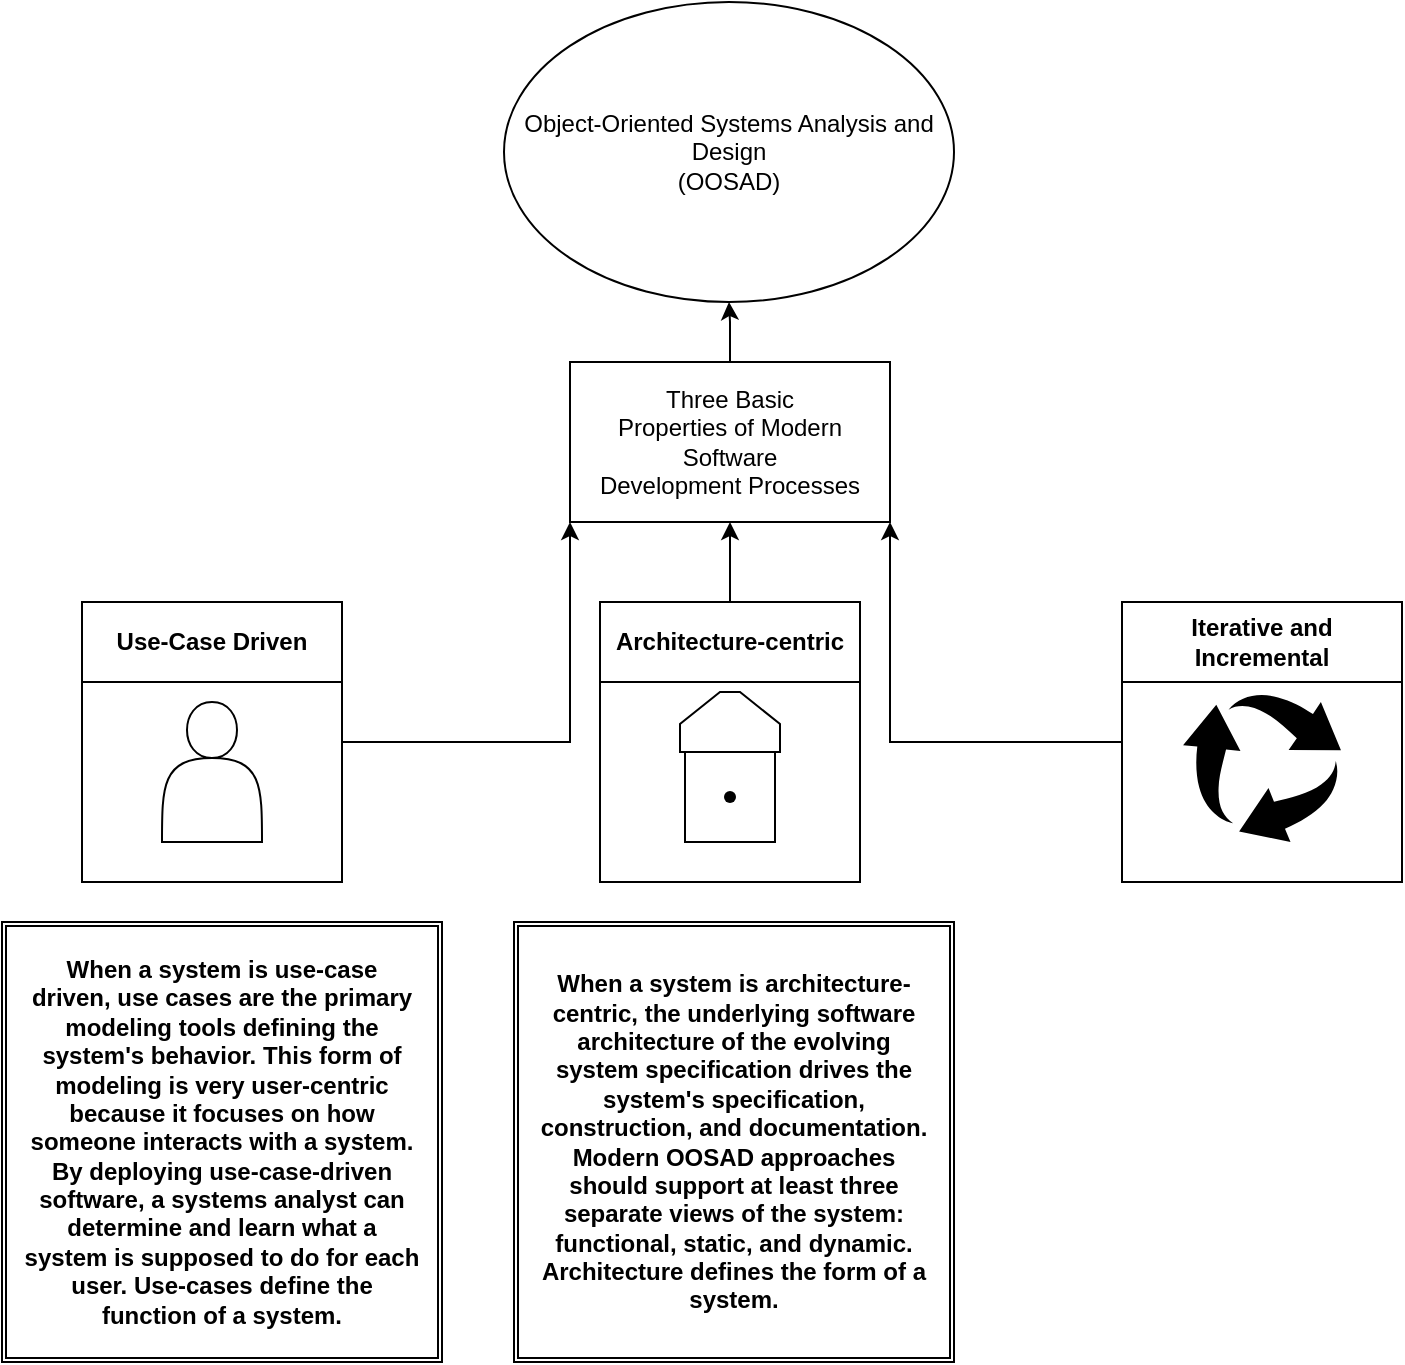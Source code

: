 <mxfile version="21.0.2" type="github">
  <diagram name="Page-1" id="y9iI2XiQNOOBf_MW6NYh">
    <mxGraphModel dx="1434" dy="796" grid="1" gridSize="10" guides="1" tooltips="1" connect="1" arrows="1" fold="1" page="1" pageScale="1" pageWidth="827" pageHeight="1169" math="0" shadow="0">
      <root>
        <mxCell id="0" />
        <mxCell id="1" parent="0" />
        <mxCell id="yCX_wMRBIf_Tw4EfQnRq-2" value="Object-Oriented Systems Analysis and Design&lt;br&gt;(OOSAD)" style="ellipse;whiteSpace=wrap;html=1;" vertex="1" parent="1">
          <mxGeometry x="301" y="20" width="225" height="150" as="geometry" />
        </mxCell>
        <mxCell id="yCX_wMRBIf_Tw4EfQnRq-26" value="" style="edgeStyle=orthogonalEdgeStyle;rounded=0;orthogonalLoop=1;jettySize=auto;html=1;" edge="1" parent="1" source="yCX_wMRBIf_Tw4EfQnRq-4" target="yCX_wMRBIf_Tw4EfQnRq-2">
          <mxGeometry relative="1" as="geometry" />
        </mxCell>
        <mxCell id="yCX_wMRBIf_Tw4EfQnRq-4" value="Three Basic&lt;br/&gt;Properties of Modern Software&lt;br/&gt;Development Processes" style="rounded=0;whiteSpace=wrap;html=1;" vertex="1" parent="1">
          <mxGeometry x="334" y="200" width="160" height="80" as="geometry" />
        </mxCell>
        <mxCell id="yCX_wMRBIf_Tw4EfQnRq-28" style="edgeStyle=orthogonalEdgeStyle;rounded=0;orthogonalLoop=1;jettySize=auto;html=1;entryX=0;entryY=1;entryDx=0;entryDy=0;" edge="1" parent="1" source="yCX_wMRBIf_Tw4EfQnRq-6" target="yCX_wMRBIf_Tw4EfQnRq-4">
          <mxGeometry relative="1" as="geometry" />
        </mxCell>
        <mxCell id="yCX_wMRBIf_Tw4EfQnRq-6" value="Use-Case Driven" style="swimlane;whiteSpace=wrap;html=1;startSize=40;" vertex="1" parent="1">
          <mxGeometry x="90" y="320" width="130" height="140" as="geometry" />
        </mxCell>
        <mxCell id="yCX_wMRBIf_Tw4EfQnRq-34" value="" style="shape=actor;whiteSpace=wrap;html=1;" vertex="1" parent="yCX_wMRBIf_Tw4EfQnRq-6">
          <mxGeometry x="40" y="50" width="50" height="70" as="geometry" />
        </mxCell>
        <mxCell id="yCX_wMRBIf_Tw4EfQnRq-33" style="edgeStyle=orthogonalEdgeStyle;rounded=0;orthogonalLoop=1;jettySize=auto;html=1;exitX=0.5;exitY=0;exitDx=0;exitDy=0;entryX=0.5;entryY=1;entryDx=0;entryDy=0;" edge="1" parent="1" source="yCX_wMRBIf_Tw4EfQnRq-9" target="yCX_wMRBIf_Tw4EfQnRq-4">
          <mxGeometry relative="1" as="geometry" />
        </mxCell>
        <mxCell id="yCX_wMRBIf_Tw4EfQnRq-9" value="Architecture-centric" style="swimlane;whiteSpace=wrap;html=1;startSize=40;" vertex="1" parent="1">
          <mxGeometry x="349" y="320" width="130" height="140" as="geometry" />
        </mxCell>
        <mxCell id="yCX_wMRBIf_Tw4EfQnRq-12" value="" style="whiteSpace=wrap;html=1;aspect=fixed;" vertex="1" parent="yCX_wMRBIf_Tw4EfQnRq-9">
          <mxGeometry x="42.5" y="75" width="45" height="45" as="geometry" />
        </mxCell>
        <mxCell id="yCX_wMRBIf_Tw4EfQnRq-13" value="" style="shape=loopLimit;whiteSpace=wrap;html=1;" vertex="1" parent="yCX_wMRBIf_Tw4EfQnRq-9">
          <mxGeometry x="40" y="45" width="50" height="30" as="geometry" />
        </mxCell>
        <mxCell id="yCX_wMRBIf_Tw4EfQnRq-14" value="" style="shape=waypoint;sketch=0;fillStyle=solid;size=6;pointerEvents=1;points=[];fillColor=none;resizable=0;rotatable=0;perimeter=centerPerimeter;snapToPoint=1;" vertex="1" parent="yCX_wMRBIf_Tw4EfQnRq-9">
          <mxGeometry x="55" y="87.5" width="20" height="20" as="geometry" />
        </mxCell>
        <mxCell id="yCX_wMRBIf_Tw4EfQnRq-32" style="edgeStyle=orthogonalEdgeStyle;rounded=0;orthogonalLoop=1;jettySize=auto;html=1;entryX=1;entryY=1;entryDx=0;entryDy=0;" edge="1" parent="1" source="yCX_wMRBIf_Tw4EfQnRq-10" target="yCX_wMRBIf_Tw4EfQnRq-4">
          <mxGeometry relative="1" as="geometry" />
        </mxCell>
        <mxCell id="yCX_wMRBIf_Tw4EfQnRq-10" value="Iterative and Incremental" style="swimlane;whiteSpace=wrap;html=1;startSize=40;" vertex="1" parent="1">
          <mxGeometry x="610" y="320" width="140" height="140" as="geometry" />
        </mxCell>
        <mxCell id="yCX_wMRBIf_Tw4EfQnRq-25" value="" style="sketch=0;html=1;aspect=fixed;strokeColor=none;shadow=0;fillColor=#000000;verticalAlign=top;labelPosition=center;verticalLabelPosition=bottom;shape=mxgraph.gcp2.arrow_cycle;strokeWidth=4;" vertex="1" parent="yCX_wMRBIf_Tw4EfQnRq-10">
          <mxGeometry x="30.53" y="45" width="78.95" height="75" as="geometry" />
        </mxCell>
        <mxCell id="yCX_wMRBIf_Tw4EfQnRq-36" value="" style="shape=ext;double=1;whiteSpace=wrap;html=1;aspect=fixed;" vertex="1" parent="1">
          <mxGeometry x="50" y="480" width="220" height="220" as="geometry" />
        </mxCell>
        <mxCell id="yCX_wMRBIf_Tw4EfQnRq-35" value="&lt;div style=&quot;&quot;&gt;&lt;span style=&quot;background-color: initial;&quot;&gt;When a system is use-case driven, use cases are the primary modeling tools defining the system&#39;s behavior. This form of modeling is very user-centric because it focuses on how someone interacts with a system. By deploying use-case-driven software, a systems analyst can determine and learn what a system is supposed to do for each user. Use-cases define the function of a system.&lt;/span&gt;&lt;/div&gt;" style="text;html=1;strokeColor=none;fillColor=none;align=center;verticalAlign=middle;whiteSpace=wrap;rounded=0;fontStyle=1" vertex="1" parent="1">
          <mxGeometry x="60" y="520" width="200" height="140" as="geometry" />
        </mxCell>
        <mxCell id="yCX_wMRBIf_Tw4EfQnRq-37" value="" style="shape=ext;double=1;whiteSpace=wrap;html=1;aspect=fixed;" vertex="1" parent="1">
          <mxGeometry x="306" y="480" width="220" height="220" as="geometry" />
        </mxCell>
        <mxCell id="yCX_wMRBIf_Tw4EfQnRq-38" value="&lt;div style=&quot;&quot;&gt;&lt;span style=&quot;background-color: initial;&quot;&gt;When a system is architecture-centric, the underlying software architecture of the evolving system specification drives the system&#39;s specification, construction, and documentation. Modern OOSAD approaches should support at least three separate views of the system: functional, static, and dynamic. Architecture defines the form of a system.&lt;/span&gt;&lt;/div&gt;" style="text;html=1;strokeColor=none;fillColor=none;align=center;verticalAlign=middle;whiteSpace=wrap;rounded=0;fontStyle=1" vertex="1" parent="1">
          <mxGeometry x="316" y="520" width="200" height="140" as="geometry" />
        </mxCell>
      </root>
    </mxGraphModel>
  </diagram>
</mxfile>
